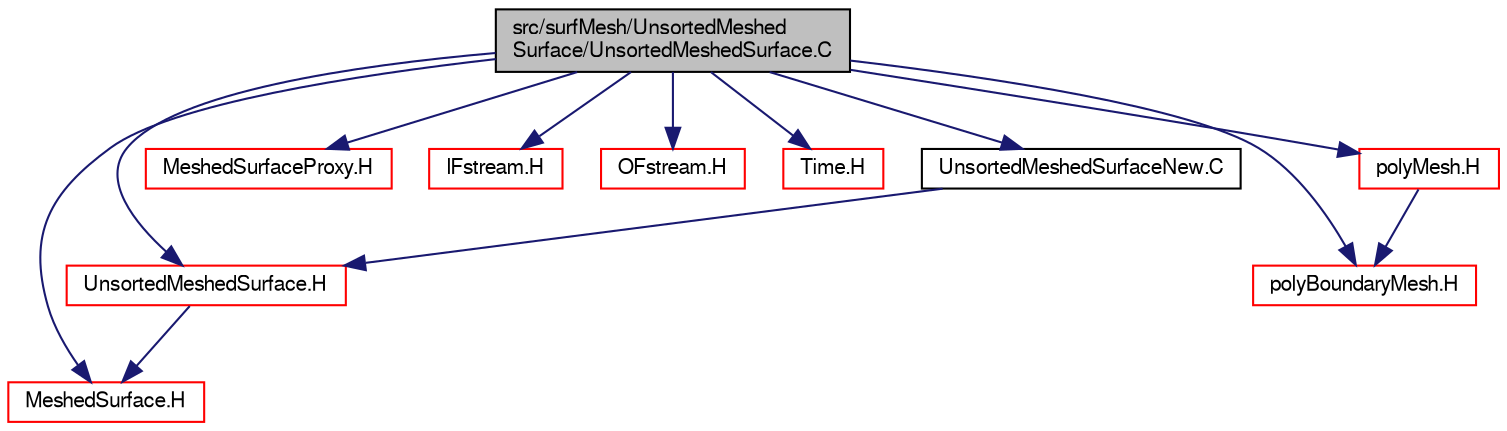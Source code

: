 digraph "src/surfMesh/UnsortedMeshedSurface/UnsortedMeshedSurface.C"
{
  bgcolor="transparent";
  edge [fontname="FreeSans",fontsize="10",labelfontname="FreeSans",labelfontsize="10"];
  node [fontname="FreeSans",fontsize="10",shape=record];
  Node0 [label="src/surfMesh/UnsortedMeshed\lSurface/UnsortedMeshedSurface.C",height=0.2,width=0.4,color="black", fillcolor="grey75", style="filled", fontcolor="black"];
  Node0 -> Node1 [color="midnightblue",fontsize="10",style="solid",fontname="FreeSans"];
  Node1 [label="MeshedSurface.H",height=0.2,width=0.4,color="red",URL="$a15041.html"];
  Node0 -> Node177 [color="midnightblue",fontsize="10",style="solid",fontname="FreeSans"];
  Node177 [label="UnsortedMeshedSurface.H",height=0.2,width=0.4,color="red",URL="$a15347.html"];
  Node177 -> Node1 [color="midnightblue",fontsize="10",style="solid",fontname="FreeSans"];
  Node0 -> Node178 [color="midnightblue",fontsize="10",style="solid",fontname="FreeSans"];
  Node178 [label="MeshedSurfaceProxy.H",height=0.2,width=0.4,color="red",URL="$a15074.html"];
  Node0 -> Node179 [color="midnightblue",fontsize="10",style="solid",fontname="FreeSans"];
  Node179 [label="IFstream.H",height=0.2,width=0.4,color="red",URL="$a09059.html"];
  Node0 -> Node181 [color="midnightblue",fontsize="10",style="solid",fontname="FreeSans"];
  Node181 [label="OFstream.H",height=0.2,width=0.4,color="red",URL="$a09065.html"];
  Node0 -> Node182 [color="midnightblue",fontsize="10",style="solid",fontname="FreeSans"];
  Node182 [label="Time.H",height=0.2,width=0.4,color="red",URL="$a09311.html"];
  Node0 -> Node231 [color="midnightblue",fontsize="10",style="solid",fontname="FreeSans"];
  Node231 [label="polyBoundaryMesh.H",height=0.2,width=0.4,color="red",URL="$a11615.html"];
  Node0 -> Node238 [color="midnightblue",fontsize="10",style="solid",fontname="FreeSans"];
  Node238 [label="polyMesh.H",height=0.2,width=0.4,color="red",URL="$a11630.html"];
  Node238 -> Node231 [color="midnightblue",fontsize="10",style="solid",fontname="FreeSans"];
  Node0 -> Node278 [color="midnightblue",fontsize="10",style="solid",fontname="FreeSans"];
  Node278 [label="UnsortedMeshedSurfaceNew.C",height=0.2,width=0.4,color="black",URL="$a15350.html"];
  Node278 -> Node177 [color="midnightblue",fontsize="10",style="solid",fontname="FreeSans"];
}
